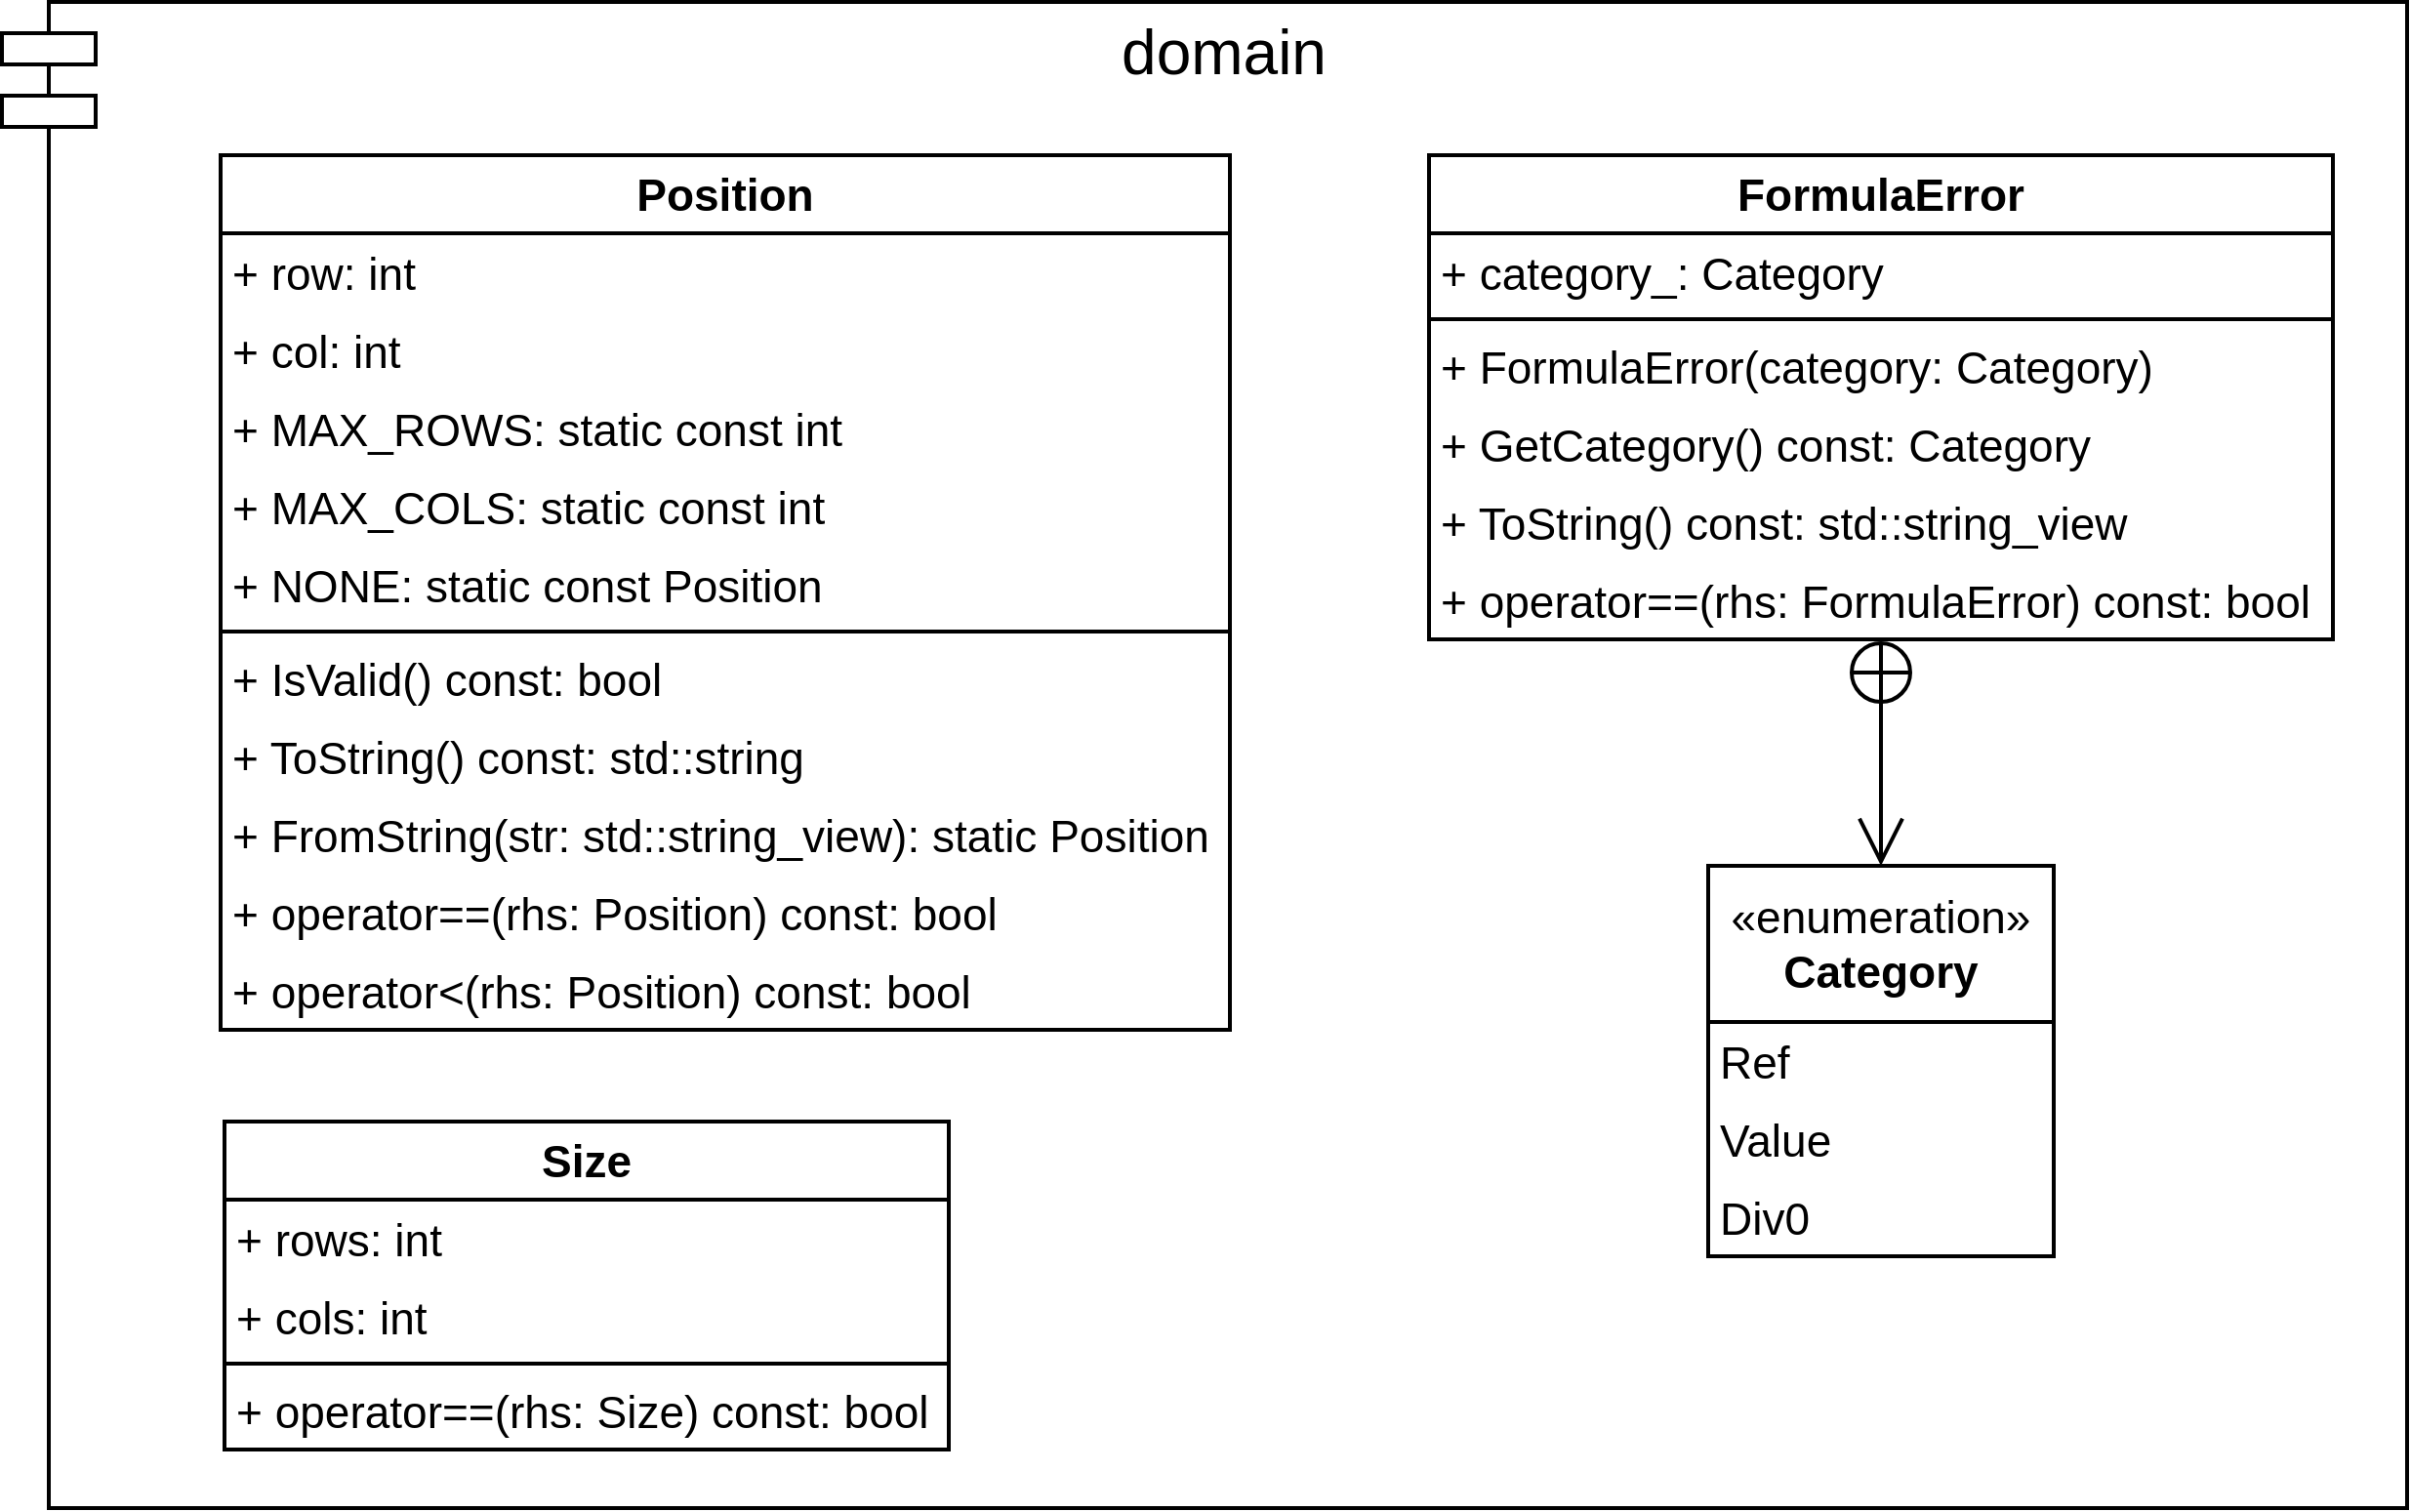 <mxfile version="22.1.0" type="device">
  <diagram id="C5RBs43oDa-KdzZeNtuy" name="Page-1">
    <mxGraphModel dx="5049" dy="3363" grid="1" gridSize="10" guides="1" tooltips="1" connect="1" arrows="1" fold="1" page="1" pageScale="1" pageWidth="2336" pageHeight="1654" background="none" math="0" shadow="0">
      <root>
        <mxCell id="WIyWlLk6GJQsqaUBKTNV-0" />
        <mxCell id="WIyWlLk6GJQsqaUBKTNV-1" parent="WIyWlLk6GJQsqaUBKTNV-0" />
        <mxCell id="6HFjil6axclnl8PlUACF-0" value="&lt;font style=&quot;font-size: 32px;&quot;&gt;domain&lt;/font&gt;" style="shape=module;align=left;spacingLeft=20;align=center;verticalAlign=top;whiteSpace=wrap;html=1;strokeWidth=2;jettyWidth=48;jettyHeight=16;" vertex="1" parent="WIyWlLk6GJQsqaUBKTNV-1">
          <mxGeometry x="-1825" y="-1290" width="1232" height="771.5" as="geometry" />
        </mxCell>
        <mxCell id="Itt3cUjEnHD_7KFgM9vI-42" value="Position" style="swimlane;fontStyle=1;align=center;verticalAlign=top;childLayout=stackLayout;horizontal=1;startSize=40;horizontalStack=0;resizeParent=1;resizeParentMax=0;resizeLast=0;collapsible=1;marginBottom=0;whiteSpace=wrap;html=1;fontSize=23;strokeWidth=2;shadow=0;fillColor=none;strokeColor=#000000;fontColor=#000000;" parent="WIyWlLk6GJQsqaUBKTNV-1" vertex="1">
          <mxGeometry x="-1713" y="-1211.5" width="517" height="448" as="geometry">
            <mxRectangle x="20" y="310" width="130" height="30" as="alternateBounds" />
          </mxGeometry>
        </mxCell>
        <mxCell id="Itt3cUjEnHD_7KFgM9vI-43" value="+ row: int" style="text;align=left;verticalAlign=top;spacingLeft=4;spacingRight=4;overflow=hidden;rotatable=0;points=[[0,0.5],[1,0.5]];portConstraint=eastwest;rounded=0;shadow=0;html=0;fontSize=23;strokeWidth=2;fontStyle=0;fillColor=none;strokeColor=none;fontColor=#000000;" parent="Itt3cUjEnHD_7KFgM9vI-42" vertex="1">
          <mxGeometry y="40" width="517" height="40" as="geometry" />
        </mxCell>
        <mxCell id="Itt3cUjEnHD_7KFgM9vI-44" value="+ col: int" style="text;align=left;verticalAlign=top;spacingLeft=4;spacingRight=4;overflow=hidden;rotatable=0;points=[[0,0.5],[1,0.5]];portConstraint=eastwest;rounded=0;shadow=0;html=0;fontSize=23;strokeWidth=2;fontStyle=0;fillColor=none;strokeColor=none;fontColor=#000000;" parent="Itt3cUjEnHD_7KFgM9vI-42" vertex="1">
          <mxGeometry y="80" width="517" height="40" as="geometry" />
        </mxCell>
        <mxCell id="Itt3cUjEnHD_7KFgM9vI-45" value="+ MAX_ROWS: static const int" style="text;align=left;verticalAlign=top;spacingLeft=4;spacingRight=4;overflow=hidden;rotatable=0;points=[[0,0.5],[1,0.5]];portConstraint=eastwest;rounded=0;shadow=0;html=0;fontStyle=0;fontSize=23;strokeWidth=2;fillColor=none;strokeColor=none;fontColor=#000000;" parent="Itt3cUjEnHD_7KFgM9vI-42" vertex="1">
          <mxGeometry y="120" width="517" height="40" as="geometry" />
        </mxCell>
        <mxCell id="Itt3cUjEnHD_7KFgM9vI-52" value="+ MAX_COLS: static const int" style="text;align=left;verticalAlign=top;spacingLeft=4;spacingRight=4;overflow=hidden;rotatable=0;points=[[0,0.5],[1,0.5]];portConstraint=eastwest;rounded=0;shadow=0;html=0;fontStyle=0;fontSize=23;strokeWidth=2;fillColor=none;strokeColor=none;fontColor=#000000;" parent="Itt3cUjEnHD_7KFgM9vI-42" vertex="1">
          <mxGeometry y="160" width="517" height="40" as="geometry" />
        </mxCell>
        <mxCell id="Itt3cUjEnHD_7KFgM9vI-46" value="+ NONE: static const Position" style="text;align=left;verticalAlign=top;spacingLeft=4;spacingRight=4;overflow=hidden;rotatable=0;points=[[0,0.5],[1,0.5]];portConstraint=eastwest;rounded=0;shadow=0;html=0;fontStyle=0;fontSize=23;strokeWidth=2;fillColor=none;strokeColor=none;fontColor=#000000;" parent="Itt3cUjEnHD_7KFgM9vI-42" vertex="1">
          <mxGeometry y="200" width="517" height="40" as="geometry" />
        </mxCell>
        <mxCell id="Itt3cUjEnHD_7KFgM9vI-50" value="" style="line;strokeWidth=2;fillColor=none;align=left;verticalAlign=middle;spacingTop=-1;spacingLeft=3;spacingRight=3;rotatable=0;labelPosition=right;points=[];portConstraint=eastwest;strokeColor=inherit;" parent="Itt3cUjEnHD_7KFgM9vI-42" vertex="1">
          <mxGeometry y="240" width="517" height="8" as="geometry" />
        </mxCell>
        <mxCell id="Itt3cUjEnHD_7KFgM9vI-47" value="+ IsValid() const: bool" style="text;align=left;verticalAlign=top;spacingLeft=4;spacingRight=4;overflow=hidden;rotatable=0;points=[[0,0.5],[1,0.5]];portConstraint=eastwest;rounded=0;shadow=0;html=0;fontStyle=0;fontSize=23;strokeWidth=2;fillColor=none;strokeColor=none;fontColor=#000000;" parent="Itt3cUjEnHD_7KFgM9vI-42" vertex="1">
          <mxGeometry y="248" width="517" height="40" as="geometry" />
        </mxCell>
        <mxCell id="Itt3cUjEnHD_7KFgM9vI-53" value="+ ToString() const: std::string" style="text;align=left;verticalAlign=top;spacingLeft=4;spacingRight=4;overflow=hidden;rotatable=0;points=[[0,0.5],[1,0.5]];portConstraint=eastwest;rounded=0;shadow=0;html=0;fontStyle=0;fontSize=23;strokeWidth=2;fillColor=none;strokeColor=none;fontColor=#000000;" parent="Itt3cUjEnHD_7KFgM9vI-42" vertex="1">
          <mxGeometry y="288" width="517" height="40" as="geometry" />
        </mxCell>
        <mxCell id="Itt3cUjEnHD_7KFgM9vI-54" value="+ FromString(str: std::string_view): static Position " style="text;align=left;verticalAlign=top;spacingLeft=4;spacingRight=4;overflow=hidden;rotatable=0;points=[[0,0.5],[1,0.5]];portConstraint=eastwest;rounded=0;shadow=0;html=0;fontStyle=0;fontSize=23;strokeWidth=2;fillColor=none;strokeColor=none;fontColor=#000000;" parent="Itt3cUjEnHD_7KFgM9vI-42" vertex="1">
          <mxGeometry y="328" width="517" height="40" as="geometry" />
        </mxCell>
        <mxCell id="Itt3cUjEnHD_7KFgM9vI-55" value="+ operator==(rhs: Position) const: bool " style="text;align=left;verticalAlign=top;spacingLeft=4;spacingRight=4;overflow=hidden;rotatable=0;points=[[0,0.5],[1,0.5]];portConstraint=eastwest;rounded=0;shadow=0;html=0;fontStyle=0;fontSize=23;strokeWidth=2;fillColor=none;strokeColor=none;fontColor=#000000;" parent="Itt3cUjEnHD_7KFgM9vI-42" vertex="1">
          <mxGeometry y="368" width="517" height="40" as="geometry" />
        </mxCell>
        <mxCell id="Itt3cUjEnHD_7KFgM9vI-56" value="+ operator&lt;(rhs: Position) const: bool " style="text;align=left;verticalAlign=top;spacingLeft=4;spacingRight=4;overflow=hidden;rotatable=0;points=[[0,0.5],[1,0.5]];portConstraint=eastwest;rounded=0;shadow=0;html=0;fontStyle=0;fontSize=23;strokeWidth=2;fillColor=none;strokeColor=none;fontColor=#000000;" parent="Itt3cUjEnHD_7KFgM9vI-42" vertex="1">
          <mxGeometry y="408" width="517" height="40" as="geometry" />
        </mxCell>
        <mxCell id="Itt3cUjEnHD_7KFgM9vI-57" value="Size" style="swimlane;fontStyle=1;align=center;verticalAlign=top;childLayout=stackLayout;horizontal=1;startSize=40;horizontalStack=0;resizeParent=1;resizeParentMax=0;resizeLast=0;collapsible=1;marginBottom=0;whiteSpace=wrap;html=1;fontSize=23;strokeWidth=2;shadow=0;fillColor=none;strokeColor=#000000;fontColor=#000000;" parent="WIyWlLk6GJQsqaUBKTNV-1" vertex="1">
          <mxGeometry x="-1711" y="-716.5" width="371" height="168" as="geometry">
            <mxRectangle x="20" y="310" width="130" height="30" as="alternateBounds" />
          </mxGeometry>
        </mxCell>
        <mxCell id="Itt3cUjEnHD_7KFgM9vI-58" value="+ rows: int" style="text;align=left;verticalAlign=top;spacingLeft=4;spacingRight=4;overflow=hidden;rotatable=0;points=[[0,0.5],[1,0.5]];portConstraint=eastwest;rounded=0;shadow=0;html=0;fontSize=23;strokeWidth=2;fontStyle=0;fillColor=none;strokeColor=none;fontColor=#000000;" parent="Itt3cUjEnHD_7KFgM9vI-57" vertex="1">
          <mxGeometry y="40" width="371" height="40" as="geometry" />
        </mxCell>
        <mxCell id="Itt3cUjEnHD_7KFgM9vI-59" value="+ cols: int" style="text;align=left;verticalAlign=top;spacingLeft=4;spacingRight=4;overflow=hidden;rotatable=0;points=[[0,0.5],[1,0.5]];portConstraint=eastwest;rounded=0;shadow=0;html=0;fontSize=23;strokeWidth=2;fontStyle=0;fillColor=none;strokeColor=none;fontColor=#000000;" parent="Itt3cUjEnHD_7KFgM9vI-57" vertex="1">
          <mxGeometry y="80" width="371" height="40" as="geometry" />
        </mxCell>
        <mxCell id="Itt3cUjEnHD_7KFgM9vI-63" value="" style="line;strokeWidth=2;fillColor=none;align=left;verticalAlign=middle;spacingTop=-1;spacingLeft=3;spacingRight=3;rotatable=0;labelPosition=right;points=[];portConstraint=eastwest;strokeColor=inherit;" parent="Itt3cUjEnHD_7KFgM9vI-57" vertex="1">
          <mxGeometry y="120" width="371" height="8" as="geometry" />
        </mxCell>
        <mxCell id="Itt3cUjEnHD_7KFgM9vI-67" value="+ operator==(rhs: Size) const: bool " style="text;align=left;verticalAlign=top;spacingLeft=4;spacingRight=4;overflow=hidden;rotatable=0;points=[[0,0.5],[1,0.5]];portConstraint=eastwest;rounded=0;shadow=0;html=0;fontStyle=0;fontSize=23;strokeWidth=2;fillColor=none;strokeColor=none;fontColor=#000000;" parent="Itt3cUjEnHD_7KFgM9vI-57" vertex="1">
          <mxGeometry y="128" width="371" height="40" as="geometry" />
        </mxCell>
        <mxCell id="Itt3cUjEnHD_7KFgM9vI-138" value="" style="swimlane;fontStyle=0;align=center;verticalAlign=top;childLayout=stackLayout;horizontal=1;startSize=0;horizontalStack=0;resizeParent=1;resizeLast=0;collapsible=1;marginBottom=0;rounded=0;shadow=0;strokeWidth=2;fontSize=23;fillColor=none;strokeColor=#000000;fontColor=#000000;" parent="WIyWlLk6GJQsqaUBKTNV-1" vertex="1">
          <mxGeometry x="-951" y="-847.5" width="177" height="200" as="geometry">
            <mxRectangle x="400" y="20" width="160" height="26" as="alternateBounds" />
          </mxGeometry>
        </mxCell>
        <mxCell id="Itt3cUjEnHD_7KFgM9vI-139" value="&lt;font style=&quot;font-size: 23px;&quot;&gt;«enumeration»&lt;br&gt;&lt;span style=&quot;font-size: 23px;&quot;&gt;&lt;b&gt;Category&lt;/b&gt;&lt;/span&gt;&lt;br&gt;&lt;/font&gt;" style="html=1;whiteSpace=wrap;fillColor=none;strokeWidth=2;strokeColor=#000000;fontColor=#000000;" parent="Itt3cUjEnHD_7KFgM9vI-138" vertex="1">
          <mxGeometry width="177" height="80" as="geometry" />
        </mxCell>
        <mxCell id="Itt3cUjEnHD_7KFgM9vI-140" value="Ref" style="text;align=left;verticalAlign=top;spacingLeft=4;spacingRight=4;overflow=hidden;rotatable=0;points=[[0,0.5],[1,0.5]];portConstraint=eastwest;rounded=0;shadow=0;html=0;fontSize=23;strokeWidth=2;fontStyle=0;fillColor=none;strokeColor=none;fontColor=#000000;" parent="Itt3cUjEnHD_7KFgM9vI-138" vertex="1">
          <mxGeometry y="80" width="177" height="40" as="geometry" />
        </mxCell>
        <mxCell id="Itt3cUjEnHD_7KFgM9vI-141" value="Value" style="text;align=left;verticalAlign=top;spacingLeft=4;spacingRight=4;overflow=hidden;rotatable=0;points=[[0,0.5],[1,0.5]];portConstraint=eastwest;rounded=0;shadow=0;html=0;fontSize=23;strokeWidth=2;fontStyle=0;fillColor=none;strokeColor=none;fontColor=#000000;" parent="Itt3cUjEnHD_7KFgM9vI-138" vertex="1">
          <mxGeometry y="120" width="177" height="40" as="geometry" />
        </mxCell>
        <mxCell id="Itt3cUjEnHD_7KFgM9vI-142" value="Div0" style="text;align=left;verticalAlign=top;spacingLeft=4;spacingRight=4;overflow=hidden;rotatable=0;points=[[0,0.5],[1,0.5]];portConstraint=eastwest;rounded=0;shadow=0;html=0;fontSize=23;strokeWidth=2;fontStyle=0;fillColor=none;strokeColor=none;fontColor=#000000;" parent="Itt3cUjEnHD_7KFgM9vI-138" vertex="1">
          <mxGeometry y="160" width="177" height="40" as="geometry" />
        </mxCell>
        <mxCell id="6HFjil6axclnl8PlUACF-1" value="FormulaError" style="swimlane;fontStyle=1;align=center;verticalAlign=top;childLayout=stackLayout;horizontal=1;startSize=40;horizontalStack=0;resizeParent=1;resizeParentMax=0;resizeLast=0;collapsible=1;marginBottom=0;whiteSpace=wrap;html=1;fontSize=23;strokeWidth=2;shadow=0;fillColor=none;strokeColor=#000000;fontColor=#000000;" vertex="1" parent="WIyWlLk6GJQsqaUBKTNV-1">
          <mxGeometry x="-1094" y="-1211.5" width="463" height="248" as="geometry">
            <mxRectangle x="-1315" y="-1542" width="130" height="30" as="alternateBounds" />
          </mxGeometry>
        </mxCell>
        <mxCell id="6HFjil6axclnl8PlUACF-2" value="+ category_: Category" style="text;align=left;verticalAlign=top;spacingLeft=4;spacingRight=4;overflow=hidden;rotatable=0;points=[[0,0.5],[1,0.5]];portConstraint=eastwest;rounded=0;shadow=0;html=0;fontSize=23;strokeWidth=2;fontStyle=0;fillColor=none;strokeColor=none;fontColor=#000000;" vertex="1" parent="6HFjil6axclnl8PlUACF-1">
          <mxGeometry y="40" width="463" height="40" as="geometry" />
        </mxCell>
        <mxCell id="6HFjil6axclnl8PlUACF-7" value="" style="line;strokeWidth=2;fillColor=none;align=left;verticalAlign=middle;spacingTop=-1;spacingLeft=3;spacingRight=3;rotatable=0;labelPosition=right;points=[];portConstraint=eastwest;strokeColor=inherit;" vertex="1" parent="6HFjil6axclnl8PlUACF-1">
          <mxGeometry y="80" width="463" height="8" as="geometry" />
        </mxCell>
        <mxCell id="6HFjil6axclnl8PlUACF-8" value="+ FormulaError(category: Category)" style="text;align=left;verticalAlign=top;spacingLeft=4;spacingRight=4;overflow=hidden;rotatable=0;points=[[0,0.5],[1,0.5]];portConstraint=eastwest;rounded=0;shadow=0;html=0;fontStyle=0;fontSize=23;strokeWidth=2;fillColor=none;strokeColor=none;fontColor=#000000;" vertex="1" parent="6HFjil6axclnl8PlUACF-1">
          <mxGeometry y="88" width="463" height="40" as="geometry" />
        </mxCell>
        <mxCell id="6HFjil6axclnl8PlUACF-9" value="+ GetCategory() const: Category" style="text;align=left;verticalAlign=top;spacingLeft=4;spacingRight=4;overflow=hidden;rotatable=0;points=[[0,0.5],[1,0.5]];portConstraint=eastwest;rounded=0;shadow=0;html=0;fontStyle=0;fontSize=23;strokeWidth=2;fillColor=none;strokeColor=none;fontColor=#000000;" vertex="1" parent="6HFjil6axclnl8PlUACF-1">
          <mxGeometry y="128" width="463" height="40" as="geometry" />
        </mxCell>
        <mxCell id="6HFjil6axclnl8PlUACF-10" value="+ ToString() const: std::string_view " style="text;align=left;verticalAlign=top;spacingLeft=4;spacingRight=4;overflow=hidden;rotatable=0;points=[[0,0.5],[1,0.5]];portConstraint=eastwest;rounded=0;shadow=0;html=0;fontStyle=0;fontSize=23;strokeWidth=2;fillColor=none;strokeColor=none;fontColor=#000000;" vertex="1" parent="6HFjil6axclnl8PlUACF-1">
          <mxGeometry y="168" width="463" height="40" as="geometry" />
        </mxCell>
        <mxCell id="6HFjil6axclnl8PlUACF-11" value="+ operator==(rhs: FormulaError) const: bool " style="text;align=left;verticalAlign=top;spacingLeft=4;spacingRight=4;overflow=hidden;rotatable=0;points=[[0,0.5],[1,0.5]];portConstraint=eastwest;rounded=0;shadow=0;html=0;fontStyle=0;fontSize=23;strokeWidth=2;fillColor=none;strokeColor=none;fontColor=#000000;" vertex="1" parent="6HFjil6axclnl8PlUACF-1">
          <mxGeometry y="208" width="463" height="40" as="geometry" />
        </mxCell>
        <mxCell id="6HFjil6axclnl8PlUACF-13" value="" style="endArrow=open;startArrow=circlePlus;endFill=0;startFill=0;endSize=20;html=1;rounded=0;entryX=0.5;entryY=0;entryDx=0;entryDy=0;exitX=0.5;exitY=1;exitDx=0;exitDy=0;strokeWidth=2;startSize=13;" edge="1" parent="WIyWlLk6GJQsqaUBKTNV-1" source="6HFjil6axclnl8PlUACF-1" target="Itt3cUjEnHD_7KFgM9vI-139">
          <mxGeometry width="160" relative="1" as="geometry">
            <mxPoint x="-1013" y="-834.5" as="sourcePoint" />
            <mxPoint x="-853" y="-834.5" as="targetPoint" />
          </mxGeometry>
        </mxCell>
      </root>
    </mxGraphModel>
  </diagram>
</mxfile>
